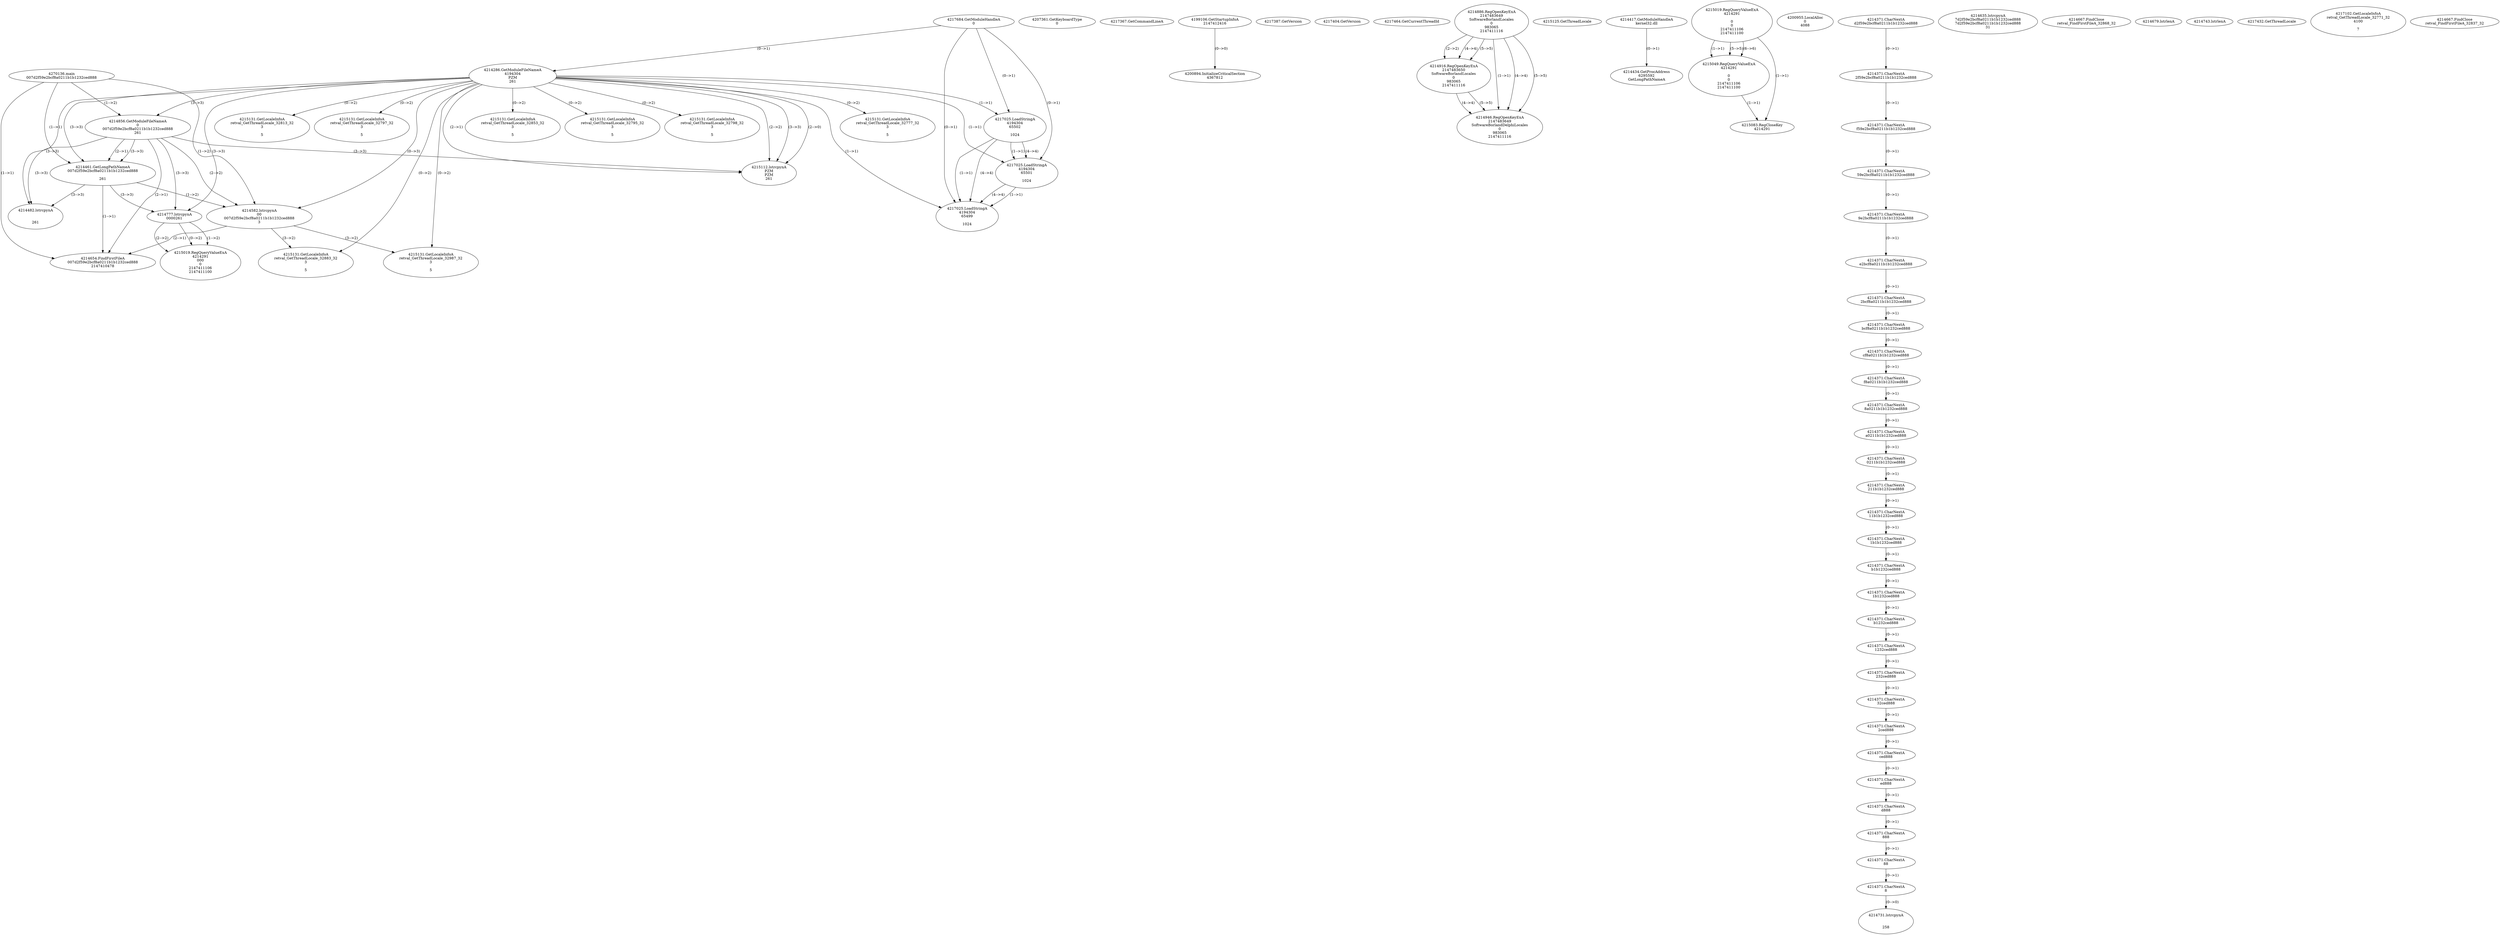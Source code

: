 // Global SCDG with merge call
digraph {
	0 [label="4270136.main
007d2f59e2bcf8a0211b1b1232ced888"]
	1 [label="4217684.GetModuleHandleA
0"]
	2 [label="4207361.GetKeyboardType
0"]
	3 [label="4217367.GetCommandLineA
"]
	4 [label="4199106.GetStartupInfoA
2147412416"]
	5 [label="4217387.GetVersion
"]
	6 [label="4217404.GetVersion
"]
	7 [label="4217464.GetCurrentThreadId
"]
	8 [label="4214286.GetModuleFileNameA
4194304
PZM
261"]
	1 -> 8 [label="(0-->1)"]
	9 [label="4214856.GetModuleFileNameA
0
007d2f59e2bcf8a0211b1b1232ced888
261"]
	0 -> 9 [label="(1-->2)"]
	8 -> 9 [label="(3-->3)"]
	10 [label="4214886.RegOpenKeyExA
2147483649
Software\Borland\Locales
0
983065
2147411116"]
	11 [label="4214916.RegOpenKeyExA
2147483650
Software\Borland\Locales
0
983065
2147411116"]
	10 -> 11 [label="(2-->2)"]
	10 -> 11 [label="(4-->4)"]
	10 -> 11 [label="(5-->5)"]
	12 [label="4214946.RegOpenKeyExA
2147483649
Software\Borland\Delphi\Locales
0
983065
2147411116"]
	10 -> 12 [label="(1-->1)"]
	10 -> 12 [label="(4-->4)"]
	11 -> 12 [label="(4-->4)"]
	10 -> 12 [label="(5-->5)"]
	11 -> 12 [label="(5-->5)"]
	13 [label="4215112.lstrcpynA
PZM
PZM
261"]
	8 -> 13 [label="(2-->1)"]
	8 -> 13 [label="(2-->2)"]
	8 -> 13 [label="(3-->3)"]
	9 -> 13 [label="(3-->3)"]
	8 -> 13 [label="(2-->0)"]
	14 [label="4215125.GetThreadLocale
"]
	15 [label="4215131.GetLocaleInfoA
retval_GetThreadLocale_32777_32
3

5"]
	8 -> 15 [label="(0-->2)"]
	16 [label="4217025.LoadStringA
4194304
65502

1024"]
	1 -> 16 [label="(0-->1)"]
	8 -> 16 [label="(1-->1)"]
	17 [label="4217025.LoadStringA
4194304
65501

1024"]
	1 -> 17 [label="(0-->1)"]
	8 -> 17 [label="(1-->1)"]
	16 -> 17 [label="(1-->1)"]
	16 -> 17 [label="(4-->4)"]
	18 [label="4217025.LoadStringA
4194304
65499

1024"]
	1 -> 18 [label="(0-->1)"]
	8 -> 18 [label="(1-->1)"]
	16 -> 18 [label="(1-->1)"]
	17 -> 18 [label="(1-->1)"]
	16 -> 18 [label="(4-->4)"]
	17 -> 18 [label="(4-->4)"]
	19 [label="4214417.GetModuleHandleA
kernel32.dll"]
	20 [label="4214434.GetProcAddress
6295592
GetLongPathNameA"]
	19 -> 20 [label="(0-->1)"]
	21 [label="4214461.GetLongPathNameA
007d2f59e2bcf8a0211b1b1232ced888

261"]
	0 -> 21 [label="(1-->1)"]
	9 -> 21 [label="(2-->1)"]
	8 -> 21 [label="(3-->3)"]
	9 -> 21 [label="(3-->3)"]
	22 [label="4214482.lstrcpynA


261"]
	8 -> 22 [label="(3-->3)"]
	9 -> 22 [label="(3-->3)"]
	21 -> 22 [label="(3-->3)"]
	23 [label="4215019.RegQueryValueExA
4214291

0
0
2147411106
2147411100"]
	24 [label="4215049.RegQueryValueExA
4214291

0
0
2147411106
2147411100"]
	23 -> 24 [label="(1-->1)"]
	23 -> 24 [label="(5-->5)"]
	23 -> 24 [label="(6-->6)"]
	25 [label="4215083.RegCloseKey
4214291"]
	23 -> 25 [label="(1-->1)"]
	24 -> 25 [label="(1-->1)"]
	26 [label="4215131.GetLocaleInfoA
retval_GetThreadLocale_32813_32
3

5"]
	8 -> 26 [label="(0-->2)"]
	27 [label="4215131.GetLocaleInfoA
retval_GetThreadLocale_32797_32
3

5"]
	8 -> 27 [label="(0-->2)"]
	28 [label="4200894.InitializeCriticalSection
4367812"]
	4 -> 28 [label="(0-->0)"]
	29 [label="4200955.LocalAlloc
0
4088"]
	30 [label="4214582.lstrcpynA
00
007d2f59e2bcf8a0211b1b1232ced888
3"]
	0 -> 30 [label="(1-->2)"]
	9 -> 30 [label="(2-->2)"]
	21 -> 30 [label="(1-->2)"]
	8 -> 30 [label="(0-->3)"]
	31 [label="4214371.CharNextA
d2f59e2bcf8a0211b1b1232ced888"]
	32 [label="4214371.CharNextA
2f59e2bcf8a0211b1b1232ced888"]
	31 -> 32 [label="(0-->1)"]
	33 [label="4214371.CharNextA
f59e2bcf8a0211b1b1232ced888"]
	32 -> 33 [label="(0-->1)"]
	34 [label="4214371.CharNextA
59e2bcf8a0211b1b1232ced888"]
	33 -> 34 [label="(0-->1)"]
	35 [label="4214371.CharNextA
9e2bcf8a0211b1b1232ced888"]
	34 -> 35 [label="(0-->1)"]
	36 [label="4214371.CharNextA
e2bcf8a0211b1b1232ced888"]
	35 -> 36 [label="(0-->1)"]
	37 [label="4214371.CharNextA
2bcf8a0211b1b1232ced888"]
	36 -> 37 [label="(0-->1)"]
	38 [label="4214371.CharNextA
bcf8a0211b1b1232ced888"]
	37 -> 38 [label="(0-->1)"]
	39 [label="4214371.CharNextA
cf8a0211b1b1232ced888"]
	38 -> 39 [label="(0-->1)"]
	40 [label="4214371.CharNextA
f8a0211b1b1232ced888"]
	39 -> 40 [label="(0-->1)"]
	41 [label="4214371.CharNextA
8a0211b1b1232ced888"]
	40 -> 41 [label="(0-->1)"]
	42 [label="4214371.CharNextA
a0211b1b1232ced888"]
	41 -> 42 [label="(0-->1)"]
	43 [label="4214371.CharNextA
0211b1b1232ced888"]
	42 -> 43 [label="(0-->1)"]
	44 [label="4214371.CharNextA
211b1b1232ced888"]
	43 -> 44 [label="(0-->1)"]
	45 [label="4214371.CharNextA
11b1b1232ced888"]
	44 -> 45 [label="(0-->1)"]
	46 [label="4214371.CharNextA
1b1b1232ced888"]
	45 -> 46 [label="(0-->1)"]
	47 [label="4214371.CharNextA
b1b1232ced888"]
	46 -> 47 [label="(0-->1)"]
	48 [label="4214371.CharNextA
1b1232ced888"]
	47 -> 48 [label="(0-->1)"]
	49 [label="4214371.CharNextA
b1232ced888"]
	48 -> 49 [label="(0-->1)"]
	50 [label="4214371.CharNextA
1232ced888"]
	49 -> 50 [label="(0-->1)"]
	51 [label="4214371.CharNextA
232ced888"]
	50 -> 51 [label="(0-->1)"]
	52 [label="4214371.CharNextA
32ced888"]
	51 -> 52 [label="(0-->1)"]
	53 [label="4214371.CharNextA
2ced888"]
	52 -> 53 [label="(0-->1)"]
	54 [label="4214371.CharNextA
ced888"]
	53 -> 54 [label="(0-->1)"]
	55 [label="4214371.CharNextA
ed888"]
	54 -> 55 [label="(0-->1)"]
	56 [label="4214371.CharNextA
d888"]
	55 -> 56 [label="(0-->1)"]
	57 [label="4214371.CharNextA
888"]
	56 -> 57 [label="(0-->1)"]
	58 [label="4214371.CharNextA
88"]
	57 -> 58 [label="(0-->1)"]
	59 [label="4214371.CharNextA
8"]
	58 -> 59 [label="(0-->1)"]
	60 [label="4214635.lstrcpynA
7d2f59e2bcf8a0211b1b1232ced888
7d2f59e2bcf8a0211b1b1232ced888
31"]
	61 [label="4214654.FindFirstFileA
007d2f59e2bcf8a0211b1b1232ced888
2147410478"]
	0 -> 61 [label="(1-->1)"]
	9 -> 61 [label="(2-->1)"]
	21 -> 61 [label="(1-->1)"]
	30 -> 61 [label="(2-->1)"]
	62 [label="4214667.FindClose
retval_FindFirstFileA_32868_32"]
	63 [label="4214679.lstrlenA
"]
	64 [label="4214731.lstrcpynA


258"]
	59 -> 64 [label="(0-->0)"]
	65 [label="4214743.lstrlenA
"]
	66 [label="4214777.lstrcpynA
00\
00\
261"]
	8 -> 66 [label="(3-->3)"]
	9 -> 66 [label="(3-->3)"]
	21 -> 66 [label="(3-->3)"]
	67 [label="4215019.RegQueryValueExA
4214291
00\
0
0
2147411106
2147411100"]
	66 -> 67 [label="(1-->2)"]
	66 -> 67 [label="(2-->2)"]
	66 -> 67 [label="(0-->2)"]
	68 [label="4215131.GetLocaleInfoA
retval_GetThreadLocale_32987_32
3

5"]
	8 -> 68 [label="(0-->2)"]
	30 -> 68 [label="(3-->2)"]
	69 [label="4217432.GetThreadLocale
"]
	70 [label="4217102.GetLocaleInfoA
retval_GetThreadLocale_32771_32
4100

7"]
	71 [label="4215131.GetLocaleInfoA
retval_GetThreadLocale_32853_32
3

5"]
	8 -> 71 [label="(0-->2)"]
	72 [label="4215131.GetLocaleInfoA
retval_GetThreadLocale_32795_32
3

5"]
	8 -> 72 [label="(0-->2)"]
	73 [label="4215131.GetLocaleInfoA
retval_GetThreadLocale_32798_32
3

5"]
	8 -> 73 [label="(0-->2)"]
	74 [label="4214667.FindClose
retval_FindFirstFileA_32837_32"]
	75 [label="4215131.GetLocaleInfoA
retval_GetThreadLocale_32883_32
3

5"]
	8 -> 75 [label="(0-->2)"]
	30 -> 75 [label="(3-->2)"]
}

